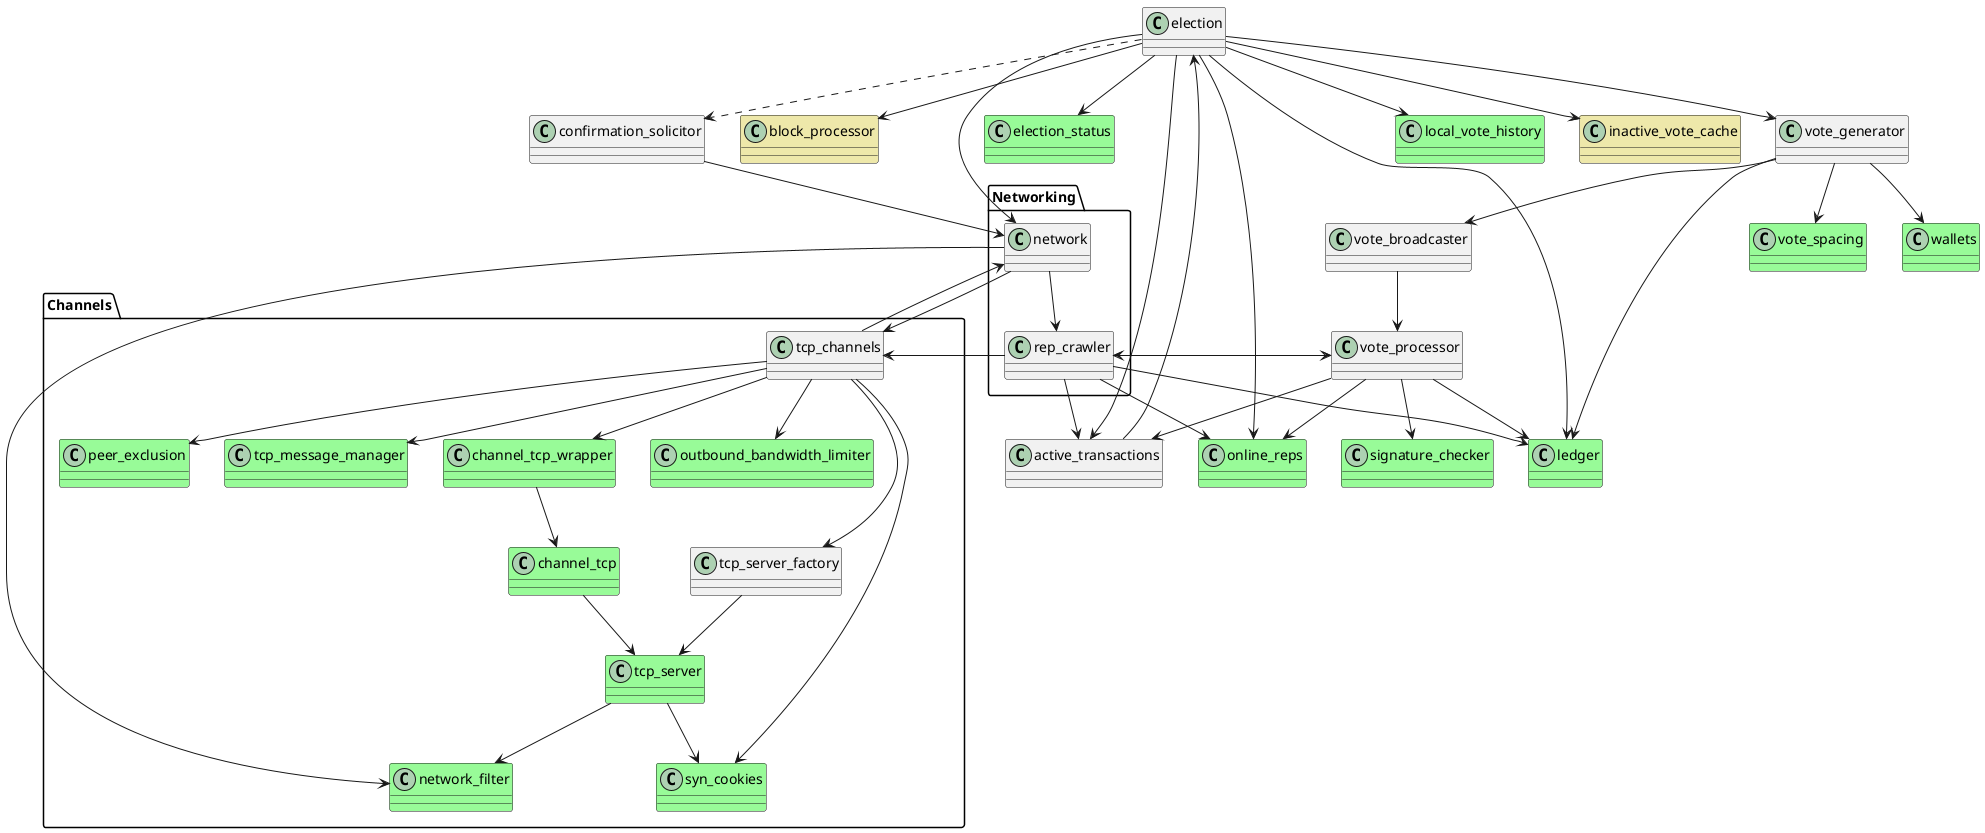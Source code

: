 @startuml "Port Blockprocessor"
class block_processor #PaleGoldenRod
class active_transactions
class election
class confirmation_solicitor
class election_status #PaleGreen
class online_reps #PaleGreen
class ledger #PaleGreen
class vote_generator
class vote_broadcaster
class vote_processor
class vote_spacing #PaleGreen
class wallets #PaleGreen
class local_vote_history #PaleGreen
class inactive_vote_cache #PaleGoldenRod
class signature_checker #PaleGreen

package "Networking"{
class network
class rep_crawler
}

package "Channels"{
class peer_exclusion #PaleGreen
class tcp_message_manager #PaleGreen
class channel_tcp_wrapper #PaleGreen
class channel_tcp #PaleGreen
class outbound_bandwidth_limiter #PaleGreen
class syn_cookies #PaleGreen
class tcp_server #PaleGreen
class tcp_channels
class tcp_server_factory
class network_filter #PaleGreen
}

active_transactions --> election
confirmation_solicitor --> network

election --> active_transactions
election --> election_status
election --> online_reps
election --> ledger
election --> block_processor
election --> vote_generator
election --> network
election --> local_vote_history
election --> inactive_vote_cache
election ..> confirmation_solicitor

vote_generator --> vote_broadcaster
vote_broadcaster --> vote_processor
vote_generator --> vote_spacing
vote_generator --> ledger
vote_generator --> wallets

vote_processor --> signature_checker
vote_processor --> active_transactions
vote_processor --> online_reps
vote_processor --> rep_crawler 
vote_processor --> ledger

rep_crawler --> tcp_channels
rep_crawler --> online_reps
rep_crawler --> ledger
rep_crawler --> active_transactions
rep_crawler --> vote_processor

network --> network_filter
network --> tcp_channels
network --> rep_crawler

tcp_channels --> tcp_server_factory
tcp_channels --> outbound_bandwidth_limiter
tcp_channels --> syn_cookies
tcp_channels --> network
tcp_channels --> tcp_message_manager
tcp_channels --> channel_tcp_wrapper
tcp_channels --> peer_exclusion

tcp_server_factory --> tcp_server
tcp_server --> syn_cookies
tcp_server --> network_filter

channel_tcp_wrapper --> channel_tcp
channel_tcp --> tcp_server

@enduml